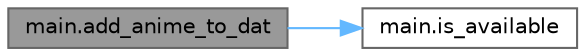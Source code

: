 digraph "main.add_anime_to_dat"
{
 // LATEX_PDF_SIZE
  bgcolor="transparent";
  edge [fontname=Helvetica,fontsize=10,labelfontname=Helvetica,labelfontsize=10];
  node [fontname=Helvetica,fontsize=10,shape=box,height=0.2,width=0.4];
  rankdir="LR";
  Node1 [label="main.add_anime_to_dat",height=0.2,width=0.4,color="gray40", fillcolor="grey60", style="filled", fontcolor="black",tooltip=" "];
  Node1 -> Node2 [color="steelblue1",style="solid"];
  Node2 [label="main.is_available",height=0.2,width=0.4,color="grey40", fillcolor="white", style="filled",URL="$d2/dc1/namespacemain.html#a22ee906bad724ecc408efa8dc70fde2d",tooltip=" "];
}

